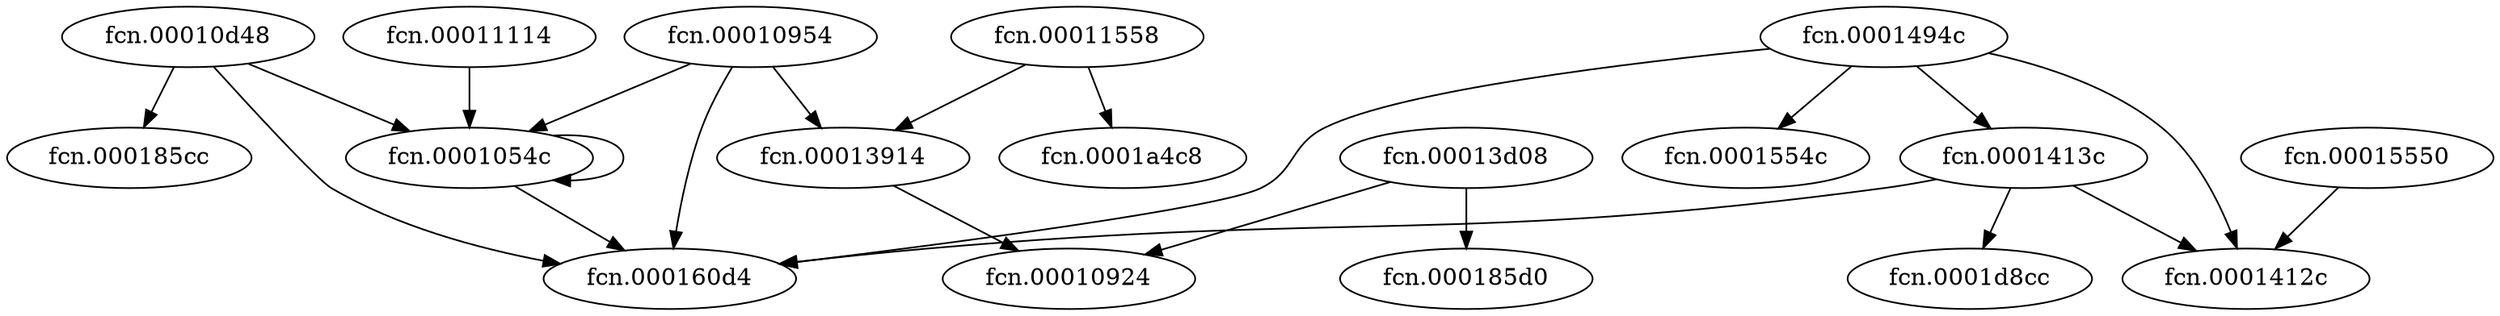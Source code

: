digraph code {
  "0x00010d48" [label="fcn.00010d48"];
  "0x00010d48" -> "0x000160d4";
  "0x000160d4" [label="fcn.000160d4"];
  "0x00010d48" -> "0x000185cc";
  "0x000185cc" [label="fcn.000185cc"];
  "0x00010d48" -> "0x0001054c";
  "0x0001054c" [label="fcn.0001054c"];
  "0x00013d08" [label="fcn.00013d08"];
  "0x00013d08" -> "0x00010924";
  "0x00010924" [label="fcn.00010924"];
  "0x00013d08" -> "0x000185d0";
  "0x000185d0" [label="fcn.000185d0"];
  "0x00011558" [label="fcn.00011558"];
  "0x00011558" -> "0x00013914";
  "0x00013914" [label="fcn.00013914"];
  "0x00011558" -> "0x0001a4c8";
  "0x0001a4c8" [label="fcn.0001a4c8"];
  "0x00011114" [label="fcn.00011114"];
  "0x00011114" -> "0x0001054c";
  "0x0001054c" [label="fcn.0001054c"];
  "0x0001494c" [label="fcn.0001494c"];
  "0x0001494c" -> "0x0001554c";
  "0x0001554c" [label="fcn.0001554c"];
  "0x0001494c" -> "0x0001413c";
  "0x0001413c" [label="fcn.0001413c"];
  "0x0001494c" -> "0x000160d4";
  "0x000160d4" [label="fcn.000160d4"];
  "0x0001494c" -> "0x0001412c";
  "0x0001412c" [label="fcn.0001412c"];
  "0x00010954" [label="fcn.00010954"];
  "0x00010954" -> "0x000160d4";
  "0x000160d4" [label="fcn.000160d4"];
  "0x00010954" -> "0x00013914";
  "0x00013914" [label="fcn.00013914"];
  "0x00010954" -> "0x0001054c";
  "0x0001054c" [label="fcn.0001054c"];
  "0x0001054c" [label="fcn.0001054c"];
  "0x0001054c" -> "0x0001054c";
  "0x0001054c" [label="fcn.0001054c"];
  "0x0001054c" -> "0x000160d4";
  "0x000160d4" [label="fcn.000160d4"];
  "0x00015550" [label="fcn.00015550"];
  "0x00015550" -> "0x0001412c";
  "0x0001412c" [label="fcn.0001412c"];
  "0x00013914" [label="fcn.00013914"];
  "0x00013914" -> "0x00010924";
  "0x00010924" [label="fcn.00010924"];
  "0x0001413c" [label="fcn.0001413c"];
  "0x0001413c" -> "0x000160d4";
  "0x000160d4" [label="fcn.000160d4"];
  "0x0001413c" -> "0x0001d8cc";
  "0x0001d8cc" [label="fcn.0001d8cc"];
  "0x0001413c" -> "0x0001412c";
  "0x0001412c" [label="fcn.0001412c"];
}